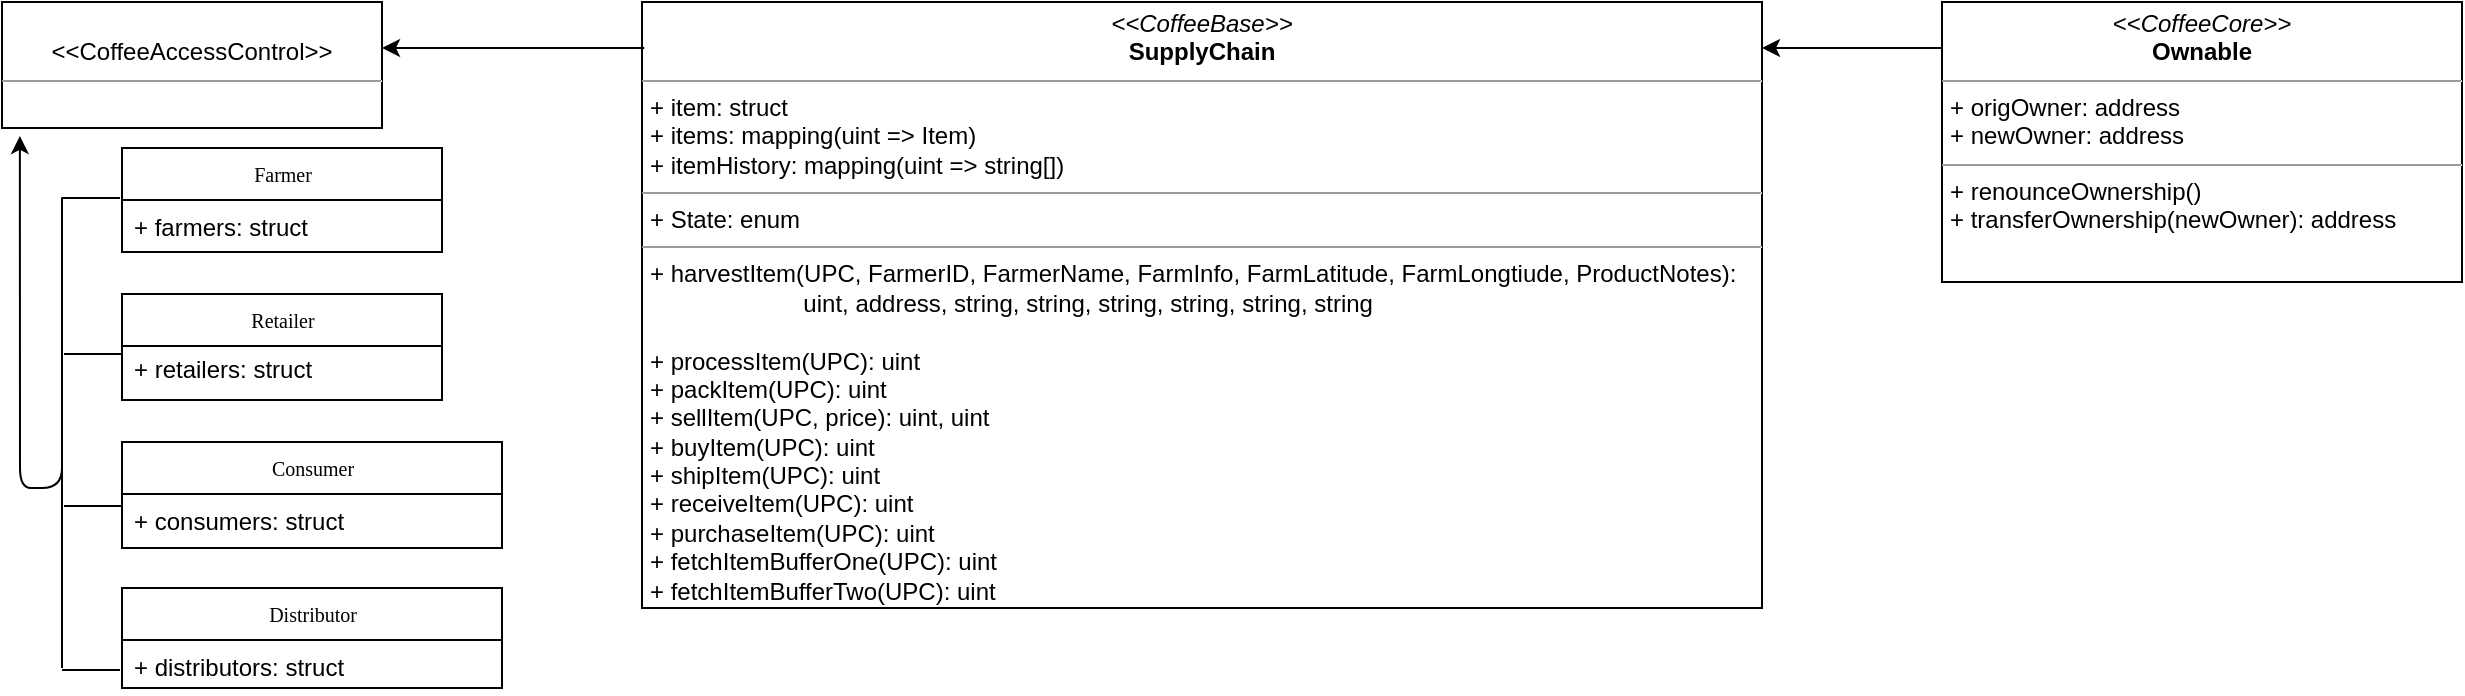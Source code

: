 <mxfile version="13.6.0" type="device"><diagram name="Page-1" id="c4acf3e9-155e-7222-9cf6-157b1a14988f"><mxGraphModel dx="1182" dy="732" grid="1" gridSize="10" guides="1" tooltips="1" connect="1" arrows="1" fold="1" page="1" pageScale="1" pageWidth="850" pageHeight="1100" background="#ffffff" math="0" shadow="0"><root><mxCell id="0"/><mxCell id="1" parent="0"/><mxCell id="5d2195bd80daf111-15" value="&lt;p style=&quot;margin: 0px ; margin-top: 4px ; text-align: center&quot;&gt;&lt;i&gt;&amp;lt;&amp;lt;CoffeeBase&amp;gt;&amp;gt;&lt;/i&gt;&lt;br&gt;&lt;b&gt;SupplyChain&lt;/b&gt;&lt;/p&gt;&lt;hr size=&quot;1&quot;&gt;&lt;p style=&quot;margin: 0px ; margin-left: 4px&quot;&gt;+ item: struct&lt;/p&gt;&lt;p style=&quot;margin: 0px ; margin-left: 4px&quot;&gt;+ items: mapping(uint =&amp;gt; Item)&lt;br&gt;+ itemHistory: mapping(uint =&amp;gt; string[])&lt;/p&gt;&lt;hr size=&quot;1&quot;&gt;&lt;p style=&quot;margin: 0px 0px 0px 4px&quot;&gt;+ State: enum&lt;/p&gt;&lt;hr size=&quot;1&quot;&gt;&lt;p style=&quot;margin: 0px ; margin-left: 4px&quot;&gt;+ harvestItem(UPC,&amp;nbsp;&lt;span&gt;FarmerID, FarmerName, FarmInfo, FarmLatitude, FarmLongtiude, ProductNotes):&lt;/span&gt;&lt;/p&gt;&lt;p style=&quot;margin: 0px ; margin-left: 4px&quot;&gt;&lt;span&gt;&amp;nbsp; &amp;nbsp; &amp;nbsp; &amp;nbsp; &amp;nbsp; &amp;nbsp; &amp;nbsp; &amp;nbsp; &amp;nbsp; &amp;nbsp; &amp;nbsp; &amp;nbsp;uint, address, string, string, string, string, string, string&lt;/span&gt;&lt;/p&gt;&lt;p style=&quot;margin: 0px ; margin-left: 4px&quot;&gt;&lt;span&gt;&lt;br&gt;&lt;/span&gt;&lt;/p&gt;&lt;p style=&quot;margin: 0px ; margin-left: 4px&quot;&gt;+ processItem(UPC): uint&lt;/p&gt;&lt;p style=&quot;margin: 0px 0px 0px 4px&quot;&gt;+ packItem(UPC): uint&lt;/p&gt;&lt;p style=&quot;margin: 0px 0px 0px 4px&quot;&gt;+ sellItem(UPC, price): uint, uint&lt;/p&gt;&lt;p style=&quot;margin: 0px 0px 0px 4px&quot;&gt;+ buyItem(UPC): uint&lt;/p&gt;&lt;p style=&quot;margin: 0px 0px 0px 4px&quot;&gt;+ shipItem(UPC): uint&lt;/p&gt;&lt;p style=&quot;margin: 0px 0px 0px 4px&quot;&gt;+ receiveItem(UPC): uint&lt;/p&gt;&lt;p style=&quot;margin: 0px 0px 0px 4px&quot;&gt;+ purchaseItem(UPC): uint&lt;/p&gt;&lt;p style=&quot;margin: 0px 0px 0px 4px&quot;&gt;+ fetchItemBufferOne(UPC): uint&lt;/p&gt;&lt;p style=&quot;margin: 0px 0px 0px 4px&quot;&gt;+ fetchItemBufferTwo(UPC): uint&lt;/p&gt;&lt;p style=&quot;margin: 0px 0px 0px 4px&quot;&gt;&lt;br&gt;&lt;/p&gt;&lt;p style=&quot;margin: 0px 0px 0px 4px&quot;&gt;&lt;br&gt;&lt;/p&gt;&lt;p style=&quot;margin: 0px 0px 0px 4px&quot;&gt;&lt;br&gt;&lt;/p&gt;&lt;p style=&quot;margin: 0px 0px 0px 4px&quot;&gt;&lt;br&gt;&lt;/p&gt;&lt;p style=&quot;margin: 0px 0px 0px 4px&quot;&gt;&lt;br&gt;&lt;/p&gt;&lt;p style=&quot;margin: 0px 0px 0px 4px&quot;&gt;&lt;br&gt;&lt;/p&gt;&lt;p style=&quot;margin: 0px 0px 0px 4px&quot;&gt;&lt;br&gt;&lt;/p&gt;&lt;p style=&quot;margin: 0px 0px 0px 4px&quot;&gt;&lt;br&gt;&lt;/p&gt;" style="verticalAlign=top;align=left;overflow=fill;fontSize=12;fontFamily=Helvetica;html=1;rounded=0;shadow=0;comic=0;labelBackgroundColor=none;strokeWidth=1" parent="1" vertex="1"><mxGeometry x="380" y="87" width="560" height="303" as="geometry"/></mxCell><mxCell id="5d2195bd80daf111-18" value="&lt;p style=&quot;margin: 0px ; margin-top: 4px ; text-align: center&quot;&gt;&lt;br&gt;&amp;lt;&amp;lt;CoffeeAccessControl&amp;gt;&amp;gt;&lt;/p&gt;&lt;hr size=&quot;1&quot;&gt;&lt;p style=&quot;margin: 0px ; margin-left: 4px&quot;&gt;&lt;br&gt;&lt;/p&gt;" style="verticalAlign=top;align=left;overflow=fill;fontSize=12;fontFamily=Helvetica;html=1;rounded=0;shadow=0;comic=0;labelBackgroundColor=none;strokeWidth=1" parent="1" vertex="1"><mxGeometry x="60" y="87" width="190" height="63" as="geometry"/></mxCell><mxCell id="5d2195bd80daf111-19" value="&lt;p style=&quot;margin: 0px ; margin-top: 4px ; text-align: center&quot;&gt;&lt;i&gt;&amp;lt;&amp;lt;CoffeeCore&amp;gt;&amp;gt;&lt;/i&gt;&lt;br&gt;&lt;b&gt;Ownable&lt;/b&gt;&lt;/p&gt;&lt;hr size=&quot;1&quot;&gt;&lt;p style=&quot;margin: 0px ; margin-left: 4px&quot;&gt;+ origOwner: address&lt;br&gt;+ newOwner: address&lt;/p&gt;&lt;hr size=&quot;1&quot;&gt;&lt;p style=&quot;margin: 0px ; margin-left: 4px&quot;&gt;+ renounceOwnership()&lt;br&gt;+ transferOwnership(newOwner): address&lt;/p&gt;" style="verticalAlign=top;align=left;overflow=fill;fontSize=12;fontFamily=Helvetica;html=1;rounded=0;shadow=0;comic=0;labelBackgroundColor=none;strokeWidth=1" parent="1" vertex="1"><mxGeometry x="1030" y="87" width="260" height="140" as="geometry"/></mxCell><mxCell id="GpGvqTFsLs4Ejxi4wTtY-3" value="Consumer" style="swimlane;html=1;fontStyle=0;childLayout=stackLayout;horizontal=1;startSize=26;fillColor=none;horizontalStack=0;resizeParent=1;resizeLast=0;collapsible=1;marginBottom=0;swimlaneFillColor=#ffffff;rounded=0;shadow=0;comic=0;labelBackgroundColor=none;strokeWidth=1;fontFamily=Verdana;fontSize=10;align=center;" vertex="1" parent="1"><mxGeometry x="120" y="307" width="190" height="53" as="geometry"/></mxCell><mxCell id="GpGvqTFsLs4Ejxi4wTtY-4" value="+ consumers: struct" style="text;html=1;strokeColor=none;fillColor=none;align=left;verticalAlign=top;spacingLeft=4;spacingRight=4;whiteSpace=wrap;overflow=hidden;rotatable=0;points=[[0,0.5],[1,0.5]];portConstraint=eastwest;" vertex="1" parent="GpGvqTFsLs4Ejxi4wTtY-3"><mxGeometry y="26" width="190" height="26" as="geometry"/></mxCell><mxCell id="17acba5748e5396b-20" value="Distributor" style="swimlane;html=1;fontStyle=0;childLayout=stackLayout;horizontal=1;startSize=26;fillColor=none;horizontalStack=0;resizeParent=1;resizeLast=0;collapsible=1;marginBottom=0;swimlaneFillColor=#ffffff;rounded=0;shadow=0;comic=0;labelBackgroundColor=none;strokeWidth=1;fontFamily=Verdana;fontSize=10;align=center;" parent="1" vertex="1"><mxGeometry x="120" y="380" width="190" height="50" as="geometry"/></mxCell><mxCell id="17acba5748e5396b-21" value="+ distributors: struct" style="text;html=1;strokeColor=none;fillColor=none;align=left;verticalAlign=top;spacingLeft=4;spacingRight=4;whiteSpace=wrap;overflow=hidden;rotatable=0;points=[[0,0.5],[1,0.5]];portConstraint=eastwest;" parent="17acba5748e5396b-20" vertex="1"><mxGeometry y="26" width="190" height="24" as="geometry"/></mxCell><mxCell id="GpGvqTFsLs4Ejxi4wTtY-1" value="Retailer" style="swimlane;html=1;fontStyle=0;childLayout=stackLayout;horizontal=1;startSize=26;fillColor=none;horizontalStack=0;resizeParent=1;resizeLast=0;collapsible=1;marginBottom=0;swimlaneFillColor=#ffffff;rounded=0;shadow=0;comic=0;labelBackgroundColor=none;strokeWidth=1;fontFamily=Verdana;fontSize=10;align=center;" vertex="1" parent="1"><mxGeometry x="120" y="233" width="160" height="53" as="geometry"/></mxCell><mxCell id="GpGvqTFsLs4Ejxi4wTtY-2" value="+ retailers: struct" style="text;html=1;strokeColor=none;fillColor=none;align=left;verticalAlign=top;spacingLeft=4;spacingRight=4;whiteSpace=wrap;overflow=hidden;rotatable=0;points=[[0,0.5],[1,0.5]];portConstraint=eastwest;" vertex="1" parent="1"><mxGeometry x="120" y="257" width="160" height="26" as="geometry"/></mxCell><mxCell id="GpGvqTFsLs4Ejxi4wTtY-10" value="" style="endArrow=classic;html=1;entryX=0.047;entryY=1.063;entryDx=0;entryDy=0;entryPerimeter=0;" edge="1" parent="1" target="5d2195bd80daf111-18"><mxGeometry width="50" height="50" relative="1" as="geometry"><mxPoint x="90" y="420" as="sourcePoint"/><mxPoint x="70" y="170" as="targetPoint"/><Array as="points"><mxPoint x="90" y="180"/><mxPoint x="90" y="330"/><mxPoint x="69" y="330"/></Array></mxGeometry></mxCell><mxCell id="17acba5748e5396b-30" value="Farmer" style="swimlane;html=1;fontStyle=0;childLayout=stackLayout;horizontal=1;startSize=26;fillColor=none;horizontalStack=0;resizeParent=1;resizeLast=0;collapsible=1;marginBottom=0;swimlaneFillColor=#ffffff;rounded=0;shadow=0;comic=0;labelBackgroundColor=none;strokeWidth=1;fontFamily=Verdana;fontSize=10;align=center;" parent="1" vertex="1"><mxGeometry x="120" y="160" width="160" height="52" as="geometry"/></mxCell><mxCell id="GpGvqTFsLs4Ejxi4wTtY-11" value="+ farmers: struct" style="text;html=1;strokeColor=none;fillColor=none;align=left;verticalAlign=top;spacingLeft=4;spacingRight=4;whiteSpace=wrap;overflow=hidden;rotatable=0;points=[[0,0.5],[1,0.5]];portConstraint=eastwest;" vertex="1" parent="17acba5748e5396b-30"><mxGeometry y="26" width="160" height="26" as="geometry"/></mxCell><mxCell id="GpGvqTFsLs4Ejxi4wTtY-13" value="" style="endArrow=none;html=1;" edge="1" parent="1"><mxGeometry width="50" height="50" relative="1" as="geometry"><mxPoint x="90" y="185" as="sourcePoint"/><mxPoint x="119" y="185" as="targetPoint"/></mxGeometry></mxCell><mxCell id="GpGvqTFsLs4Ejxi4wTtY-14" value="" style="endArrow=none;html=1;" edge="1" parent="1"><mxGeometry width="50" height="50" relative="1" as="geometry"><mxPoint x="91" y="263" as="sourcePoint"/><mxPoint x="120" y="263" as="targetPoint"/></mxGeometry></mxCell><mxCell id="GpGvqTFsLs4Ejxi4wTtY-15" value="" style="endArrow=none;html=1;" edge="1" parent="1"><mxGeometry width="50" height="50" relative="1" as="geometry"><mxPoint x="91" y="339" as="sourcePoint"/><mxPoint x="120" y="339" as="targetPoint"/></mxGeometry></mxCell><mxCell id="GpGvqTFsLs4Ejxi4wTtY-16" value="" style="endArrow=none;html=1;" edge="1" parent="1"><mxGeometry width="50" height="50" relative="1" as="geometry"><mxPoint x="90" y="421" as="sourcePoint"/><mxPoint x="119" y="421" as="targetPoint"/></mxGeometry></mxCell><mxCell id="GpGvqTFsLs4Ejxi4wTtY-17" value="" style="endArrow=classic;html=1;entryX=1;entryY=0.365;entryDx=0;entryDy=0;entryPerimeter=0;exitX=0.002;exitY=0.076;exitDx=0;exitDy=0;exitPerimeter=0;" edge="1" parent="1" source="5d2195bd80daf111-15" target="5d2195bd80daf111-18"><mxGeometry width="50" height="50" relative="1" as="geometry"><mxPoint x="360" y="110" as="sourcePoint"/><mxPoint x="410" y="60" as="targetPoint"/></mxGeometry></mxCell><mxCell id="GpGvqTFsLs4Ejxi4wTtY-18" value="" style="endArrow=classic;html=1;entryX=1;entryY=0.365;entryDx=0;entryDy=0;entryPerimeter=0;" edge="1" parent="1"><mxGeometry width="50" height="50" relative="1" as="geometry"><mxPoint x="1030" y="110" as="sourcePoint"/><mxPoint x="940" y="109.995" as="targetPoint"/></mxGeometry></mxCell></root></mxGraphModel></diagram></mxfile>